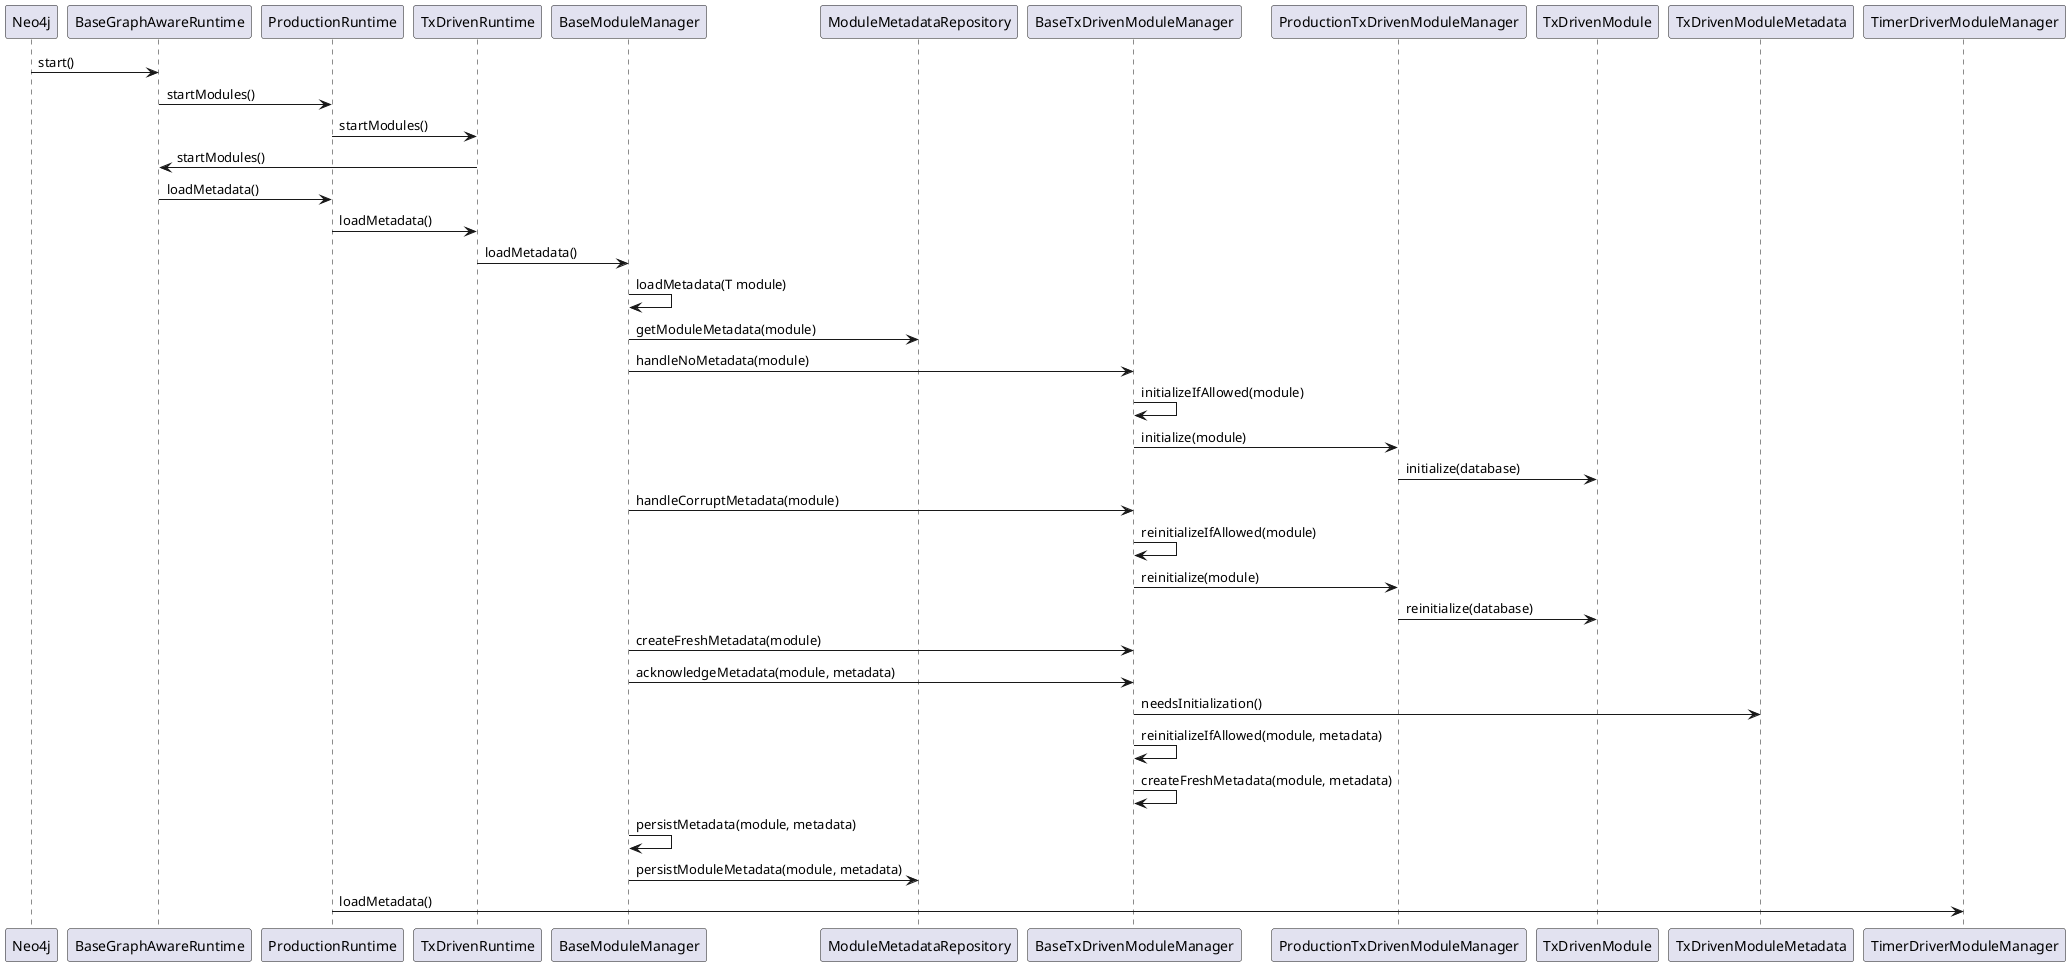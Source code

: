 @startuml

Neo4j -> BaseGraphAwareRuntime : start()
BaseGraphAwareRuntime -> ProductionRuntime : startModules()
ProductionRuntime -> TxDrivenRuntime : startModules()
TxDrivenRuntime -> BaseGraphAwareRuntime : startModules()
BaseGraphAwareRuntime -> ProductionRuntime : loadMetadata()

ProductionRuntime -> TxDrivenRuntime : loadMetadata()
TxDrivenRuntime -> BaseModuleManager : loadMetadata()
BaseModuleManager -> BaseModuleManager : loadMetadata(T module)
BaseModuleManager -> ModuleMetadataRepository : getModuleMetadata(module)
BaseModuleManager -> BaseTxDrivenModuleManager : handleNoMetadata(module)
BaseTxDrivenModuleManager -> BaseTxDrivenModuleManager : initializeIfAllowed(module)
'maybe more detail here
BaseTxDrivenModuleManager -> ProductionTxDrivenModuleManager : initialize(module)
ProductionTxDrivenModuleManager -> TxDrivenModule : initialize(database)

BaseModuleManager -> BaseTxDrivenModuleManager : handleCorruptMetadata(module)
BaseTxDrivenModuleManager -> BaseTxDrivenModuleManager : reinitializeIfAllowed(module)
'maybe more detail here
BaseTxDrivenModuleManager -> ProductionTxDrivenModuleManager : reinitialize(module)
ProductionTxDrivenModuleManager -> TxDrivenModule : reinitialize(database)

BaseModuleManager -> BaseTxDrivenModuleManager : createFreshMetadata(module)

BaseModuleManager -> BaseTxDrivenModuleManager : acknowledgeMetadata(module, metadata)
BaseTxDrivenModuleManager -> TxDrivenModuleMetadata : needsInitialization()
BaseTxDrivenModuleManager -> BaseTxDrivenModuleManager : reinitializeIfAllowed(module, metadata)
BaseTxDrivenModuleManager -> BaseTxDrivenModuleManager : createFreshMetadata(module, metadata)

BaseModuleManager -> BaseModuleManager : persistMetadata(module, metadata)
BaseModuleManager -> ModuleMetadataRepository : persistModuleMetadata(module, metadata)

ProductionRuntime -> TimerDriverModuleManager : loadMetadata()
' similar chain to above, different ModuleManager


@enduml